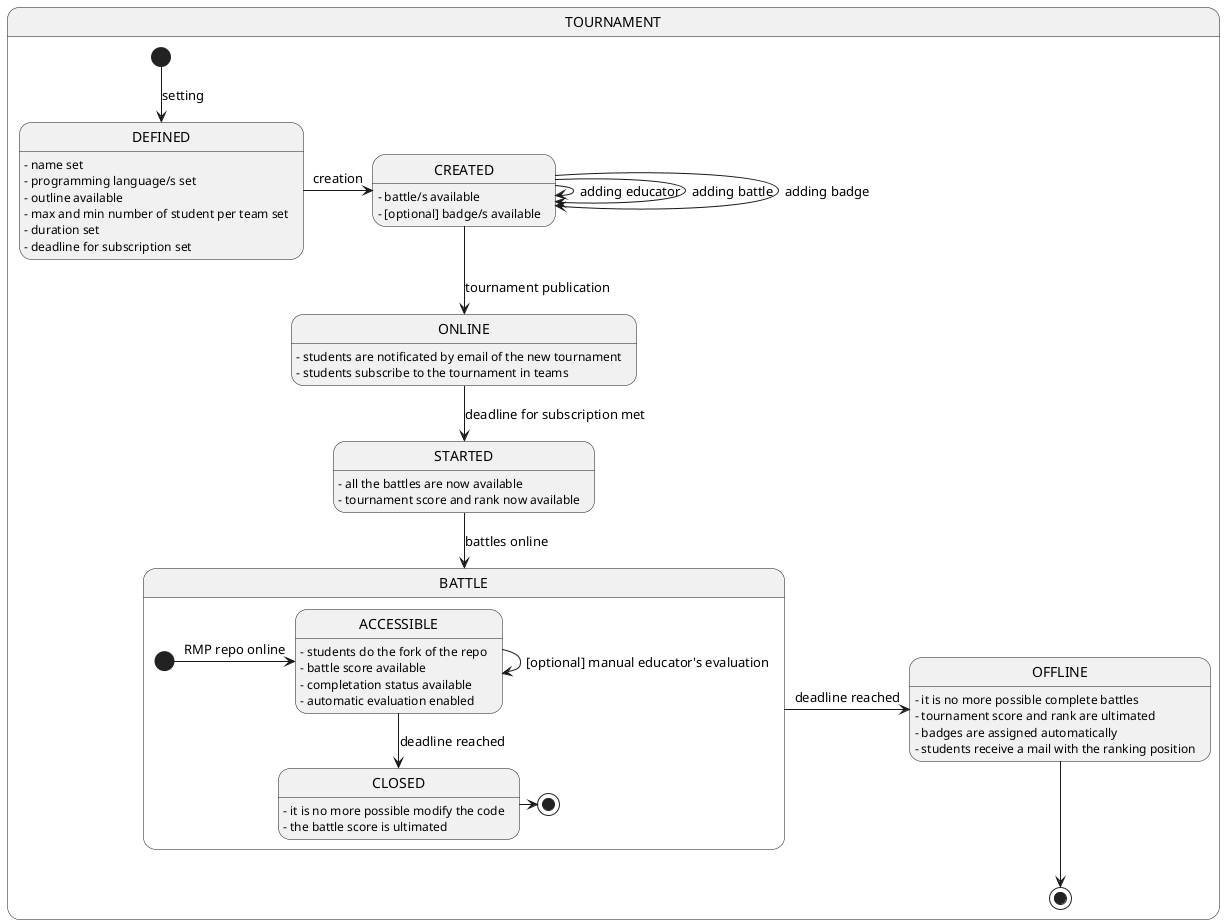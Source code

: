 @startuml

state TOURNAMENT{
    [*] --> DEFINED: setting

    DEFINED: - name set
    DEFINED: - programming language/s set
    DEFINED: - outline available
    DEFINED: - max and min number of student per team set
    DEFINED: - duration set
    DEFINED: - deadline for subscription set

    DEFINED -> CREATED: creation

    CREATED: - battle/s available
    CREATED: - [optional] badge/s available

    CREATED --> CREATED: adding educator
    CREATED --> CREATED: adding battle
    CREATED --> CREATED: adding badge

    CREATED --> ONLINE: tournament publication

    ONLINE: - students are notificated by email of the new tournament
    ONLINE: - students subscribe to the tournament in teams

    ONLINE --> STARTED: deadline for subscription met

    STARTED: - all the battles are now available
    STARTED: - tournament score and rank now available

    STARTED --> BATTLE: battles online

    state BATTLE{
        [*] -> ACCESSIBLE: RMP repo online

        ACCESSIBLE: - students do the fork of the repo
        ACCESSIBLE: - battle score available
        ACCESSIBLE: - completation status available
        ACCESSIBLE: - automatic evaluation enabled

        ACCESSIBLE -> ACCESSIBLE: [optional] manual educator's evaluation

        ACCESSIBLE --> CLOSED: deadline reached

        CLOSED: - it is no more possible modify the code
        CLOSED: - the battle score is ultimated

        CLOSED -> [*]
    }

    BATTLE -> OFFLINE: deadline reached

    OFFLINE: - it is no more possible complete battles
    OFFLINE: - tournament score and rank are ultimated
    OFFLINE: - badges are assigned automatically
    OFFLINE: - students receive a mail with the ranking position

    OFFLINE --> [*]
}

@enduml